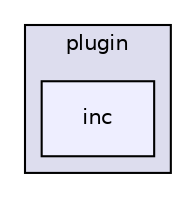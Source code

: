 digraph "plugin/inc" {
  compound=true
  node [ fontsize="10", fontname="Helvetica"];
  edge [ labelfontsize="10", labelfontname="Helvetica"];
  subgraph clusterdir_f846973a97a4aab7246960870461d38d {
    graph [ bgcolor="#ddddee", pencolor="black", label="plugin" fontname="Helvetica", fontsize="10", URL="dir_f846973a97a4aab7246960870461d38d.html"]
  dir_33175b13ad02cb2bcc0c7e932a07b062 [shape=box, label="inc", style="filled", fillcolor="#eeeeff", pencolor="black", URL="dir_33175b13ad02cb2bcc0c7e932a07b062.html"];
  }
}
